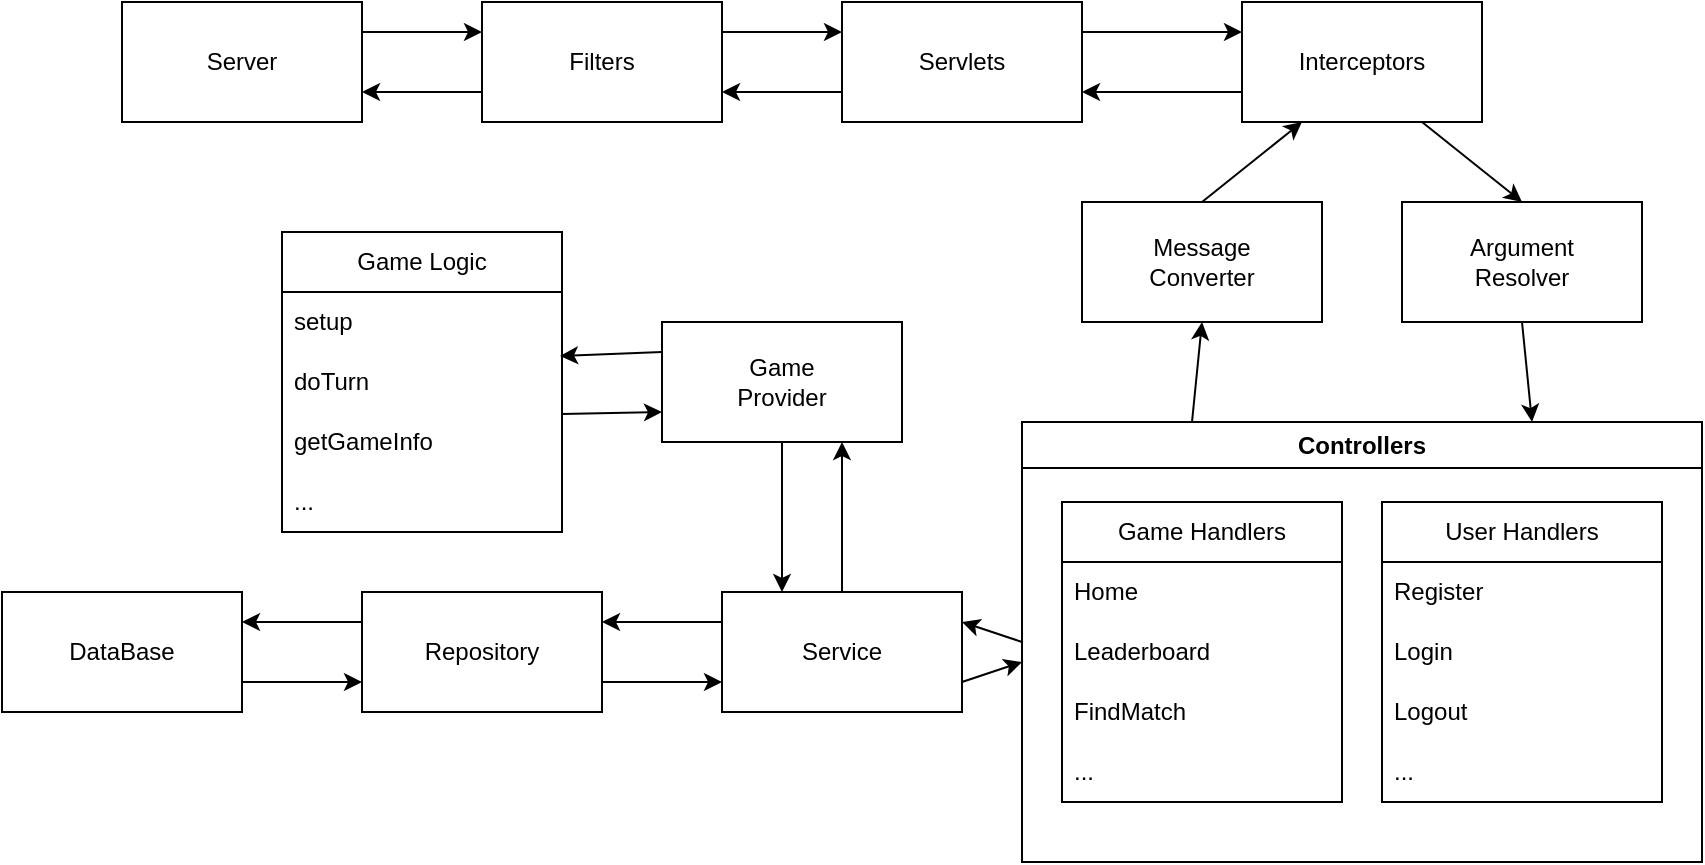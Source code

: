 <mxfile version="21.2.1" type="device">
  <diagram name="Page-1" id="ULXkiQe8A2PKFdpISOLO">
    <mxGraphModel dx="2074" dy="1148" grid="1" gridSize="10" guides="1" tooltips="1" connect="1" arrows="1" fold="1" page="1" pageScale="1" pageWidth="850" pageHeight="1100" math="0" shadow="0">
      <root>
        <mxCell id="0" />
        <mxCell id="1" parent="0" />
        <mxCell id="SzjiNVn8kTxfEAm_XGS0-1" value="Server" style="rounded=0;whiteSpace=wrap;html=1;" parent="1" vertex="1">
          <mxGeometry x="100" y="90" width="120" height="60" as="geometry" />
        </mxCell>
        <mxCell id="SzjiNVn8kTxfEAm_XGS0-2" value="" style="endArrow=classic;html=1;rounded=0;exitX=1;exitY=0.25;exitDx=0;exitDy=0;entryX=0;entryY=0.25;entryDx=0;entryDy=0;" parent="1" source="SzjiNVn8kTxfEAm_XGS0-1" target="SzjiNVn8kTxfEAm_XGS0-3" edge="1">
          <mxGeometry width="50" height="50" relative="1" as="geometry">
            <mxPoint x="400" y="260" as="sourcePoint" />
            <mxPoint x="340" y="120" as="targetPoint" />
          </mxGeometry>
        </mxCell>
        <mxCell id="SzjiNVn8kTxfEAm_XGS0-3" value="Filters" style="rounded=0;whiteSpace=wrap;html=1;" parent="1" vertex="1">
          <mxGeometry x="280" y="90" width="120" height="60" as="geometry" />
        </mxCell>
        <mxCell id="SzjiNVn8kTxfEAm_XGS0-4" value="Servlets" style="rounded=0;whiteSpace=wrap;html=1;" parent="1" vertex="1">
          <mxGeometry x="460" y="90" width="120" height="60" as="geometry" />
        </mxCell>
        <mxCell id="SzjiNVn8kTxfEAm_XGS0-5" value="Interceptors" style="rounded=0;whiteSpace=wrap;html=1;" parent="1" vertex="1">
          <mxGeometry x="660" y="90" width="120" height="60" as="geometry" />
        </mxCell>
        <mxCell id="SzjiNVn8kTxfEAm_XGS0-6" value="Argument&lt;br&gt;Resolver" style="rounded=0;whiteSpace=wrap;html=1;" parent="1" vertex="1">
          <mxGeometry x="740" y="190" width="120" height="60" as="geometry" />
        </mxCell>
        <mxCell id="SzjiNVn8kTxfEAm_XGS0-7" value="Message&lt;br&gt;Converter" style="rounded=0;whiteSpace=wrap;html=1;" parent="1" vertex="1">
          <mxGeometry x="580" y="190" width="120" height="60" as="geometry" />
        </mxCell>
        <mxCell id="SzjiNVn8kTxfEAm_XGS0-13" value="Controllers" style="swimlane;whiteSpace=wrap;html=1;" parent="1" vertex="1">
          <mxGeometry x="550" y="300" width="340" height="220" as="geometry" />
        </mxCell>
        <mxCell id="SzjiNVn8kTxfEAm_XGS0-14" value="User Handlers" style="swimlane;fontStyle=0;childLayout=stackLayout;horizontal=1;startSize=30;horizontalStack=0;resizeParent=1;resizeParentMax=0;resizeLast=0;collapsible=1;marginBottom=0;whiteSpace=wrap;html=1;" parent="SzjiNVn8kTxfEAm_XGS0-13" vertex="1">
          <mxGeometry x="180" y="40" width="140" height="150" as="geometry" />
        </mxCell>
        <mxCell id="SzjiNVn8kTxfEAm_XGS0-15" value="Register" style="text;strokeColor=none;fillColor=none;align=left;verticalAlign=middle;spacingLeft=4;spacingRight=4;overflow=hidden;points=[[0,0.5],[1,0.5]];portConstraint=eastwest;rotatable=0;whiteSpace=wrap;html=1;" parent="SzjiNVn8kTxfEAm_XGS0-14" vertex="1">
          <mxGeometry y="30" width="140" height="30" as="geometry" />
        </mxCell>
        <mxCell id="SzjiNVn8kTxfEAm_XGS0-16" value="Login" style="text;strokeColor=none;fillColor=none;align=left;verticalAlign=middle;spacingLeft=4;spacingRight=4;overflow=hidden;points=[[0,0.5],[1,0.5]];portConstraint=eastwest;rotatable=0;whiteSpace=wrap;html=1;" parent="SzjiNVn8kTxfEAm_XGS0-14" vertex="1">
          <mxGeometry y="60" width="140" height="30" as="geometry" />
        </mxCell>
        <mxCell id="SzjiNVn8kTxfEAm_XGS0-17" value="Logout" style="text;strokeColor=none;fillColor=none;align=left;verticalAlign=middle;spacingLeft=4;spacingRight=4;overflow=hidden;points=[[0,0.5],[1,0.5]];portConstraint=eastwest;rotatable=0;whiteSpace=wrap;html=1;" parent="SzjiNVn8kTxfEAm_XGS0-14" vertex="1">
          <mxGeometry y="90" width="140" height="30" as="geometry" />
        </mxCell>
        <mxCell id="SzjiNVn8kTxfEAm_XGS0-34" value="..." style="text;strokeColor=none;fillColor=none;align=left;verticalAlign=middle;spacingLeft=4;spacingRight=4;overflow=hidden;points=[[0,0.5],[1,0.5]];portConstraint=eastwest;rotatable=0;whiteSpace=wrap;html=1;" parent="SzjiNVn8kTxfEAm_XGS0-14" vertex="1">
          <mxGeometry y="120" width="140" height="30" as="geometry" />
        </mxCell>
        <mxCell id="SzjiNVn8kTxfEAm_XGS0-9" value="Game Handlers" style="swimlane;fontStyle=0;childLayout=stackLayout;horizontal=1;startSize=30;horizontalStack=0;resizeParent=1;resizeParentMax=0;resizeLast=0;collapsible=1;marginBottom=0;whiteSpace=wrap;html=1;" parent="SzjiNVn8kTxfEAm_XGS0-13" vertex="1">
          <mxGeometry x="20" y="40" width="140" height="150" as="geometry">
            <mxRectangle x="350" y="310" width="120" height="30" as="alternateBounds" />
          </mxGeometry>
        </mxCell>
        <mxCell id="SzjiNVn8kTxfEAm_XGS0-11" value="Home" style="text;strokeColor=none;fillColor=none;align=left;verticalAlign=middle;spacingLeft=4;spacingRight=4;overflow=hidden;points=[[0,0.5],[1,0.5]];portConstraint=eastwest;rotatable=0;whiteSpace=wrap;html=1;" parent="SzjiNVn8kTxfEAm_XGS0-9" vertex="1">
          <mxGeometry y="30" width="140" height="30" as="geometry" />
        </mxCell>
        <mxCell id="SzjiNVn8kTxfEAm_XGS0-12" value="Leaderboard" style="text;strokeColor=none;fillColor=none;align=left;verticalAlign=middle;spacingLeft=4;spacingRight=4;overflow=hidden;points=[[0,0.5],[1,0.5]];portConstraint=eastwest;rotatable=0;whiteSpace=wrap;html=1;" parent="SzjiNVn8kTxfEAm_XGS0-9" vertex="1">
          <mxGeometry y="60" width="140" height="30" as="geometry" />
        </mxCell>
        <mxCell id="SzjiNVn8kTxfEAm_XGS0-31" value="FindMatch" style="text;strokeColor=none;fillColor=none;align=left;verticalAlign=middle;spacingLeft=4;spacingRight=4;overflow=hidden;points=[[0,0.5],[1,0.5]];portConstraint=eastwest;rotatable=0;whiteSpace=wrap;html=1;" parent="SzjiNVn8kTxfEAm_XGS0-9" vertex="1">
          <mxGeometry y="90" width="140" height="30" as="geometry" />
        </mxCell>
        <mxCell id="SzjiNVn8kTxfEAm_XGS0-32" value="..." style="text;strokeColor=none;fillColor=none;align=left;verticalAlign=middle;spacingLeft=4;spacingRight=4;overflow=hidden;points=[[0,0.5],[1,0.5]];portConstraint=eastwest;rotatable=0;whiteSpace=wrap;html=1;" parent="SzjiNVn8kTxfEAm_XGS0-9" vertex="1">
          <mxGeometry y="120" width="140" height="30" as="geometry" />
        </mxCell>
        <mxCell id="SzjiNVn8kTxfEAm_XGS0-35" value="" style="endArrow=classic;html=1;rounded=0;exitX=1;exitY=0.25;exitDx=0;exitDy=0;entryX=0;entryY=0.25;entryDx=0;entryDy=0;" parent="1" source="SzjiNVn8kTxfEAm_XGS0-3" target="SzjiNVn8kTxfEAm_XGS0-4" edge="1">
          <mxGeometry width="50" height="50" relative="1" as="geometry">
            <mxPoint x="420" y="160" as="sourcePoint" />
            <mxPoint x="470" y="110" as="targetPoint" />
          </mxGeometry>
        </mxCell>
        <mxCell id="SzjiNVn8kTxfEAm_XGS0-36" value="" style="endArrow=classic;html=1;rounded=0;entryX=1;entryY=0.75;entryDx=0;entryDy=0;exitX=0;exitY=0.75;exitDx=0;exitDy=0;" parent="1" source="SzjiNVn8kTxfEAm_XGS0-3" target="SzjiNVn8kTxfEAm_XGS0-1" edge="1">
          <mxGeometry width="50" height="50" relative="1" as="geometry">
            <mxPoint x="330" y="230" as="sourcePoint" />
            <mxPoint x="380" y="180" as="targetPoint" />
          </mxGeometry>
        </mxCell>
        <mxCell id="SzjiNVn8kTxfEAm_XGS0-37" value="" style="endArrow=classic;html=1;rounded=0;entryX=1;entryY=0.75;entryDx=0;entryDy=0;exitX=0;exitY=0.75;exitDx=0;exitDy=0;" parent="1" source="SzjiNVn8kTxfEAm_XGS0-4" target="SzjiNVn8kTxfEAm_XGS0-3" edge="1">
          <mxGeometry width="50" height="50" relative="1" as="geometry">
            <mxPoint x="420" y="190" as="sourcePoint" />
            <mxPoint x="400" y="140" as="targetPoint" />
          </mxGeometry>
        </mxCell>
        <mxCell id="SzjiNVn8kTxfEAm_XGS0-38" value="" style="endArrow=classic;html=1;rounded=0;exitX=1;exitY=0.25;exitDx=0;exitDy=0;entryX=0;entryY=0.25;entryDx=0;entryDy=0;" parent="1" source="SzjiNVn8kTxfEAm_XGS0-4" target="SzjiNVn8kTxfEAm_XGS0-5" edge="1">
          <mxGeometry width="50" height="50" relative="1" as="geometry">
            <mxPoint x="460" y="230" as="sourcePoint" />
            <mxPoint x="510" y="180" as="targetPoint" />
          </mxGeometry>
        </mxCell>
        <mxCell id="SzjiNVn8kTxfEAm_XGS0-39" value="" style="endArrow=classic;html=1;rounded=0;exitX=0;exitY=0.75;exitDx=0;exitDy=0;entryX=1;entryY=0.75;entryDx=0;entryDy=0;" parent="1" source="SzjiNVn8kTxfEAm_XGS0-5" target="SzjiNVn8kTxfEAm_XGS0-4" edge="1">
          <mxGeometry width="50" height="50" relative="1" as="geometry">
            <mxPoint x="460" y="230" as="sourcePoint" />
            <mxPoint x="510" y="180" as="targetPoint" />
          </mxGeometry>
        </mxCell>
        <mxCell id="SzjiNVn8kTxfEAm_XGS0-40" value="" style="endArrow=classic;html=1;rounded=0;exitX=0.75;exitY=1;exitDx=0;exitDy=0;entryX=0.5;entryY=0;entryDx=0;entryDy=0;" parent="1" source="SzjiNVn8kTxfEAm_XGS0-5" target="SzjiNVn8kTxfEAm_XGS0-6" edge="1">
          <mxGeometry width="50" height="50" relative="1" as="geometry">
            <mxPoint x="610" y="230" as="sourcePoint" />
            <mxPoint x="660" y="180" as="targetPoint" />
          </mxGeometry>
        </mxCell>
        <mxCell id="SzjiNVn8kTxfEAm_XGS0-41" value="" style="endArrow=classic;html=1;rounded=0;exitX=0.5;exitY=0;exitDx=0;exitDy=0;entryX=0.25;entryY=1;entryDx=0;entryDy=0;" parent="1" source="SzjiNVn8kTxfEAm_XGS0-7" target="SzjiNVn8kTxfEAm_XGS0-5" edge="1">
          <mxGeometry width="50" height="50" relative="1" as="geometry">
            <mxPoint x="490" y="240" as="sourcePoint" />
            <mxPoint x="540" y="190" as="targetPoint" />
          </mxGeometry>
        </mxCell>
        <mxCell id="SzjiNVn8kTxfEAm_XGS0-42" value="" style="endArrow=classic;html=1;rounded=0;exitX=0.25;exitY=0;exitDx=0;exitDy=0;entryX=0.5;entryY=1;entryDx=0;entryDy=0;" parent="1" source="SzjiNVn8kTxfEAm_XGS0-13" target="SzjiNVn8kTxfEAm_XGS0-7" edge="1">
          <mxGeometry width="50" height="50" relative="1" as="geometry">
            <mxPoint x="610" y="330" as="sourcePoint" />
            <mxPoint x="660" y="280" as="targetPoint" />
          </mxGeometry>
        </mxCell>
        <mxCell id="SzjiNVn8kTxfEAm_XGS0-43" value="" style="endArrow=classic;html=1;rounded=0;exitX=0.5;exitY=1;exitDx=0;exitDy=0;entryX=0.75;entryY=0;entryDx=0;entryDy=0;" parent="1" source="SzjiNVn8kTxfEAm_XGS0-6" target="SzjiNVn8kTxfEAm_XGS0-13" edge="1">
          <mxGeometry width="50" height="50" relative="1" as="geometry">
            <mxPoint x="610" y="330" as="sourcePoint" />
            <mxPoint x="660" y="280" as="targetPoint" />
          </mxGeometry>
        </mxCell>
        <mxCell id="SzjiNVn8kTxfEAm_XGS0-44" value="" style="endArrow=classic;html=1;rounded=0;entryX=1;entryY=0.25;entryDx=0;entryDy=0;" parent="1" target="SzjiNVn8kTxfEAm_XGS0-46" edge="1">
          <mxGeometry width="50" height="50" relative="1" as="geometry">
            <mxPoint x="550" y="410" as="sourcePoint" />
            <mxPoint x="470" y="415" as="targetPoint" />
          </mxGeometry>
        </mxCell>
        <mxCell id="SzjiNVn8kTxfEAm_XGS0-46" value="Service" style="rounded=0;whiteSpace=wrap;html=1;" parent="1" vertex="1">
          <mxGeometry x="400" y="385" width="120" height="60" as="geometry" />
        </mxCell>
        <mxCell id="SzjiNVn8kTxfEAm_XGS0-48" value="Repository" style="rounded=0;whiteSpace=wrap;html=1;" parent="1" vertex="1">
          <mxGeometry x="220" y="385" width="120" height="60" as="geometry" />
        </mxCell>
        <mxCell id="SzjiNVn8kTxfEAm_XGS0-49" value="DataBase" style="rounded=0;whiteSpace=wrap;html=1;" parent="1" vertex="1">
          <mxGeometry x="40" y="385" width="120" height="60" as="geometry" />
        </mxCell>
        <mxCell id="SzjiNVn8kTxfEAm_XGS0-50" value="" style="endArrow=classic;html=1;rounded=0;exitX=1;exitY=0.75;exitDx=0;exitDy=0;" parent="1" source="SzjiNVn8kTxfEAm_XGS0-46" edge="1">
          <mxGeometry width="50" height="50" relative="1" as="geometry">
            <mxPoint x="320" y="330" as="sourcePoint" />
            <mxPoint x="550" y="420" as="targetPoint" />
          </mxGeometry>
        </mxCell>
        <mxCell id="SzjiNVn8kTxfEAm_XGS0-51" value="" style="endArrow=classic;html=1;rounded=0;exitX=0;exitY=0.25;exitDx=0;exitDy=0;entryX=1;entryY=0.25;entryDx=0;entryDy=0;" parent="1" source="SzjiNVn8kTxfEAm_XGS0-46" target="SzjiNVn8kTxfEAm_XGS0-48" edge="1">
          <mxGeometry width="50" height="50" relative="1" as="geometry">
            <mxPoint x="320" y="330" as="sourcePoint" />
            <mxPoint x="370" y="280" as="targetPoint" />
          </mxGeometry>
        </mxCell>
        <mxCell id="SzjiNVn8kTxfEAm_XGS0-52" value="" style="endArrow=classic;html=1;rounded=0;exitX=0;exitY=0.25;exitDx=0;exitDy=0;entryX=1;entryY=0.25;entryDx=0;entryDy=0;" parent="1" source="SzjiNVn8kTxfEAm_XGS0-48" target="SzjiNVn8kTxfEAm_XGS0-49" edge="1">
          <mxGeometry width="50" height="50" relative="1" as="geometry">
            <mxPoint x="320" y="330" as="sourcePoint" />
            <mxPoint x="370" y="280" as="targetPoint" />
          </mxGeometry>
        </mxCell>
        <mxCell id="SzjiNVn8kTxfEAm_XGS0-53" value="" style="endArrow=classic;html=1;rounded=0;exitX=1;exitY=0.75;exitDx=0;exitDy=0;entryX=0;entryY=0.75;entryDx=0;entryDy=0;" parent="1" source="SzjiNVn8kTxfEAm_XGS0-49" target="SzjiNVn8kTxfEAm_XGS0-48" edge="1">
          <mxGeometry width="50" height="50" relative="1" as="geometry">
            <mxPoint x="320" y="330" as="sourcePoint" />
            <mxPoint x="370" y="280" as="targetPoint" />
          </mxGeometry>
        </mxCell>
        <mxCell id="SzjiNVn8kTxfEAm_XGS0-54" value="" style="endArrow=classic;html=1;rounded=0;exitX=1;exitY=0.75;exitDx=0;exitDy=0;entryX=0;entryY=0.75;entryDx=0;entryDy=0;" parent="1" source="SzjiNVn8kTxfEAm_XGS0-48" target="SzjiNVn8kTxfEAm_XGS0-46" edge="1">
          <mxGeometry width="50" height="50" relative="1" as="geometry">
            <mxPoint x="320" y="330" as="sourcePoint" />
            <mxPoint x="370" y="280" as="targetPoint" />
          </mxGeometry>
        </mxCell>
        <mxCell id="SzjiNVn8kTxfEAm_XGS0-55" value="" style="endArrow=classic;html=1;rounded=0;exitX=0.5;exitY=0;exitDx=0;exitDy=0;entryX=0.75;entryY=1;entryDx=0;entryDy=0;" parent="1" source="SzjiNVn8kTxfEAm_XGS0-46" target="SzjiNVn8kTxfEAm_XGS0-56" edge="1">
          <mxGeometry width="50" height="50" relative="1" as="geometry">
            <mxPoint x="320" y="330" as="sourcePoint" />
            <mxPoint x="420" y="340" as="targetPoint" />
          </mxGeometry>
        </mxCell>
        <mxCell id="SzjiNVn8kTxfEAm_XGS0-56" value="Game&lt;br&gt;Provider" style="rounded=0;whiteSpace=wrap;html=1;" parent="1" vertex="1">
          <mxGeometry x="370" y="250" width="120" height="60" as="geometry" />
        </mxCell>
        <mxCell id="SzjiNVn8kTxfEAm_XGS0-57" value="" style="endArrow=classic;html=1;rounded=0;exitX=0.5;exitY=1;exitDx=0;exitDy=0;entryX=0.25;entryY=0;entryDx=0;entryDy=0;" parent="1" source="SzjiNVn8kTxfEAm_XGS0-56" target="SzjiNVn8kTxfEAm_XGS0-46" edge="1">
          <mxGeometry width="50" height="50" relative="1" as="geometry">
            <mxPoint x="320" y="320" as="sourcePoint" />
            <mxPoint x="370" y="270" as="targetPoint" />
          </mxGeometry>
        </mxCell>
        <mxCell id="0oup5x3SaRBafIZ_tLRM-3" value="" style="endArrow=classic;html=1;rounded=0;exitX=0;exitY=0.25;exitDx=0;exitDy=0;entryX=0.993;entryY=0.067;entryDx=0;entryDy=0;entryPerimeter=0;" edge="1" parent="1" source="SzjiNVn8kTxfEAm_XGS0-56" target="0oup5x3SaRBafIZ_tLRM-7">
          <mxGeometry width="50" height="50" relative="1" as="geometry">
            <mxPoint x="470" y="395" as="sourcePoint" />
            <mxPoint x="330" y="265" as="targetPoint" />
          </mxGeometry>
        </mxCell>
        <mxCell id="0oup5x3SaRBafIZ_tLRM-4" value="" style="endArrow=classic;html=1;rounded=0;exitX=1;exitY=0.033;exitDx=0;exitDy=0;entryX=0;entryY=0.75;entryDx=0;entryDy=0;exitPerimeter=0;" edge="1" parent="1" source="0oup5x3SaRBafIZ_tLRM-8" target="SzjiNVn8kTxfEAm_XGS0-56">
          <mxGeometry width="50" height="50" relative="1" as="geometry">
            <mxPoint x="330" y="295" as="sourcePoint" />
            <mxPoint x="340" y="275" as="targetPoint" />
          </mxGeometry>
        </mxCell>
        <mxCell id="0oup5x3SaRBafIZ_tLRM-5" value="Game Logic" style="swimlane;fontStyle=0;childLayout=stackLayout;horizontal=1;startSize=30;horizontalStack=0;resizeParent=1;resizeParentMax=0;resizeLast=0;collapsible=1;marginBottom=0;whiteSpace=wrap;html=1;" vertex="1" parent="1">
          <mxGeometry x="180" y="205" width="140" height="150" as="geometry">
            <mxRectangle x="350" y="310" width="120" height="30" as="alternateBounds" />
          </mxGeometry>
        </mxCell>
        <mxCell id="0oup5x3SaRBafIZ_tLRM-6" value="setup" style="text;strokeColor=none;fillColor=none;align=left;verticalAlign=middle;spacingLeft=4;spacingRight=4;overflow=hidden;points=[[0,0.5],[1,0.5]];portConstraint=eastwest;rotatable=0;whiteSpace=wrap;html=1;" vertex="1" parent="0oup5x3SaRBafIZ_tLRM-5">
          <mxGeometry y="30" width="140" height="30" as="geometry" />
        </mxCell>
        <mxCell id="0oup5x3SaRBafIZ_tLRM-7" value="doTurn" style="text;strokeColor=none;fillColor=none;align=left;verticalAlign=middle;spacingLeft=4;spacingRight=4;overflow=hidden;points=[[0,0.5],[1,0.5]];portConstraint=eastwest;rotatable=0;whiteSpace=wrap;html=1;" vertex="1" parent="0oup5x3SaRBafIZ_tLRM-5">
          <mxGeometry y="60" width="140" height="30" as="geometry" />
        </mxCell>
        <mxCell id="0oup5x3SaRBafIZ_tLRM-8" value="getGameInfo" style="text;strokeColor=none;fillColor=none;align=left;verticalAlign=middle;spacingLeft=4;spacingRight=4;overflow=hidden;points=[[0,0.5],[1,0.5]];portConstraint=eastwest;rotatable=0;whiteSpace=wrap;html=1;" vertex="1" parent="0oup5x3SaRBafIZ_tLRM-5">
          <mxGeometry y="90" width="140" height="30" as="geometry" />
        </mxCell>
        <mxCell id="0oup5x3SaRBafIZ_tLRM-9" value="..." style="text;strokeColor=none;fillColor=none;align=left;verticalAlign=middle;spacingLeft=4;spacingRight=4;overflow=hidden;points=[[0,0.5],[1,0.5]];portConstraint=eastwest;rotatable=0;whiteSpace=wrap;html=1;" vertex="1" parent="0oup5x3SaRBafIZ_tLRM-5">
          <mxGeometry y="120" width="140" height="30" as="geometry" />
        </mxCell>
      </root>
    </mxGraphModel>
  </diagram>
</mxfile>
